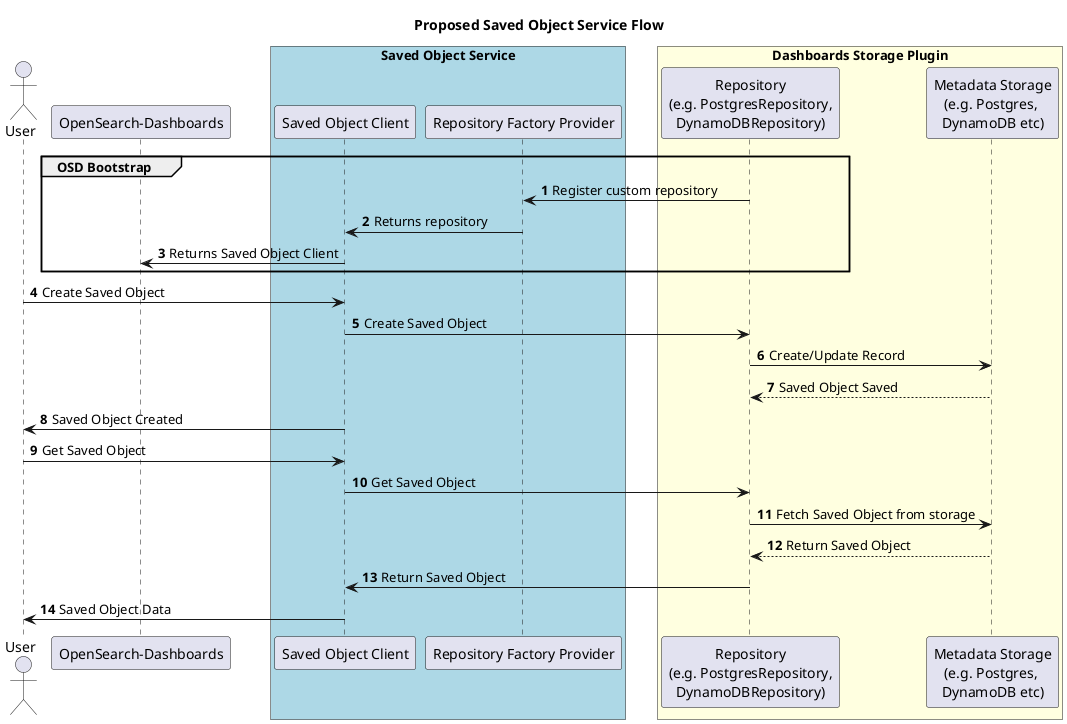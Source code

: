 @startuml

title: Proposed Saved Object Service Flow

actor User

participant "OpenSearch-Dashboards" as OSD

box "Saved Object Service" #LightBlue
participant "Saved Object Client" as Client
participant "Repository Factory Provider" as Factory
end box

box "Dashboards Storage Plugin" #LightYellow
participant "Repository\n(e.g. PostgresRepository,\nDynamoDBRepository)" as Repo
participant "Metadata Storage\n(e.g. Postgres, \nDynamoDB etc)" as Meta
end box

autonumber
group OSD Bootstrap
Repo -> Factory: Register custom repository
Factory -> Client: Returns repository
Client -> OSD: Returns Saved Object Client
end group
User -> Client: Create Saved Object
Client -> Repo: Create Saved Object
Repo -> Meta: Create/Update Record
Meta --> Repo: Saved Object Saved
Client -> User: Saved Object Created
User -> Client: Get Saved Object
Client -> Repo: Get Saved Object
Repo -> Meta: Fetch Saved Object from storage
Meta --> Repo: Return Saved Object
Repo -> Client: Return Saved Object
Client -> User: Saved Object Data

skinparam BoxPadding 15
@enduml
